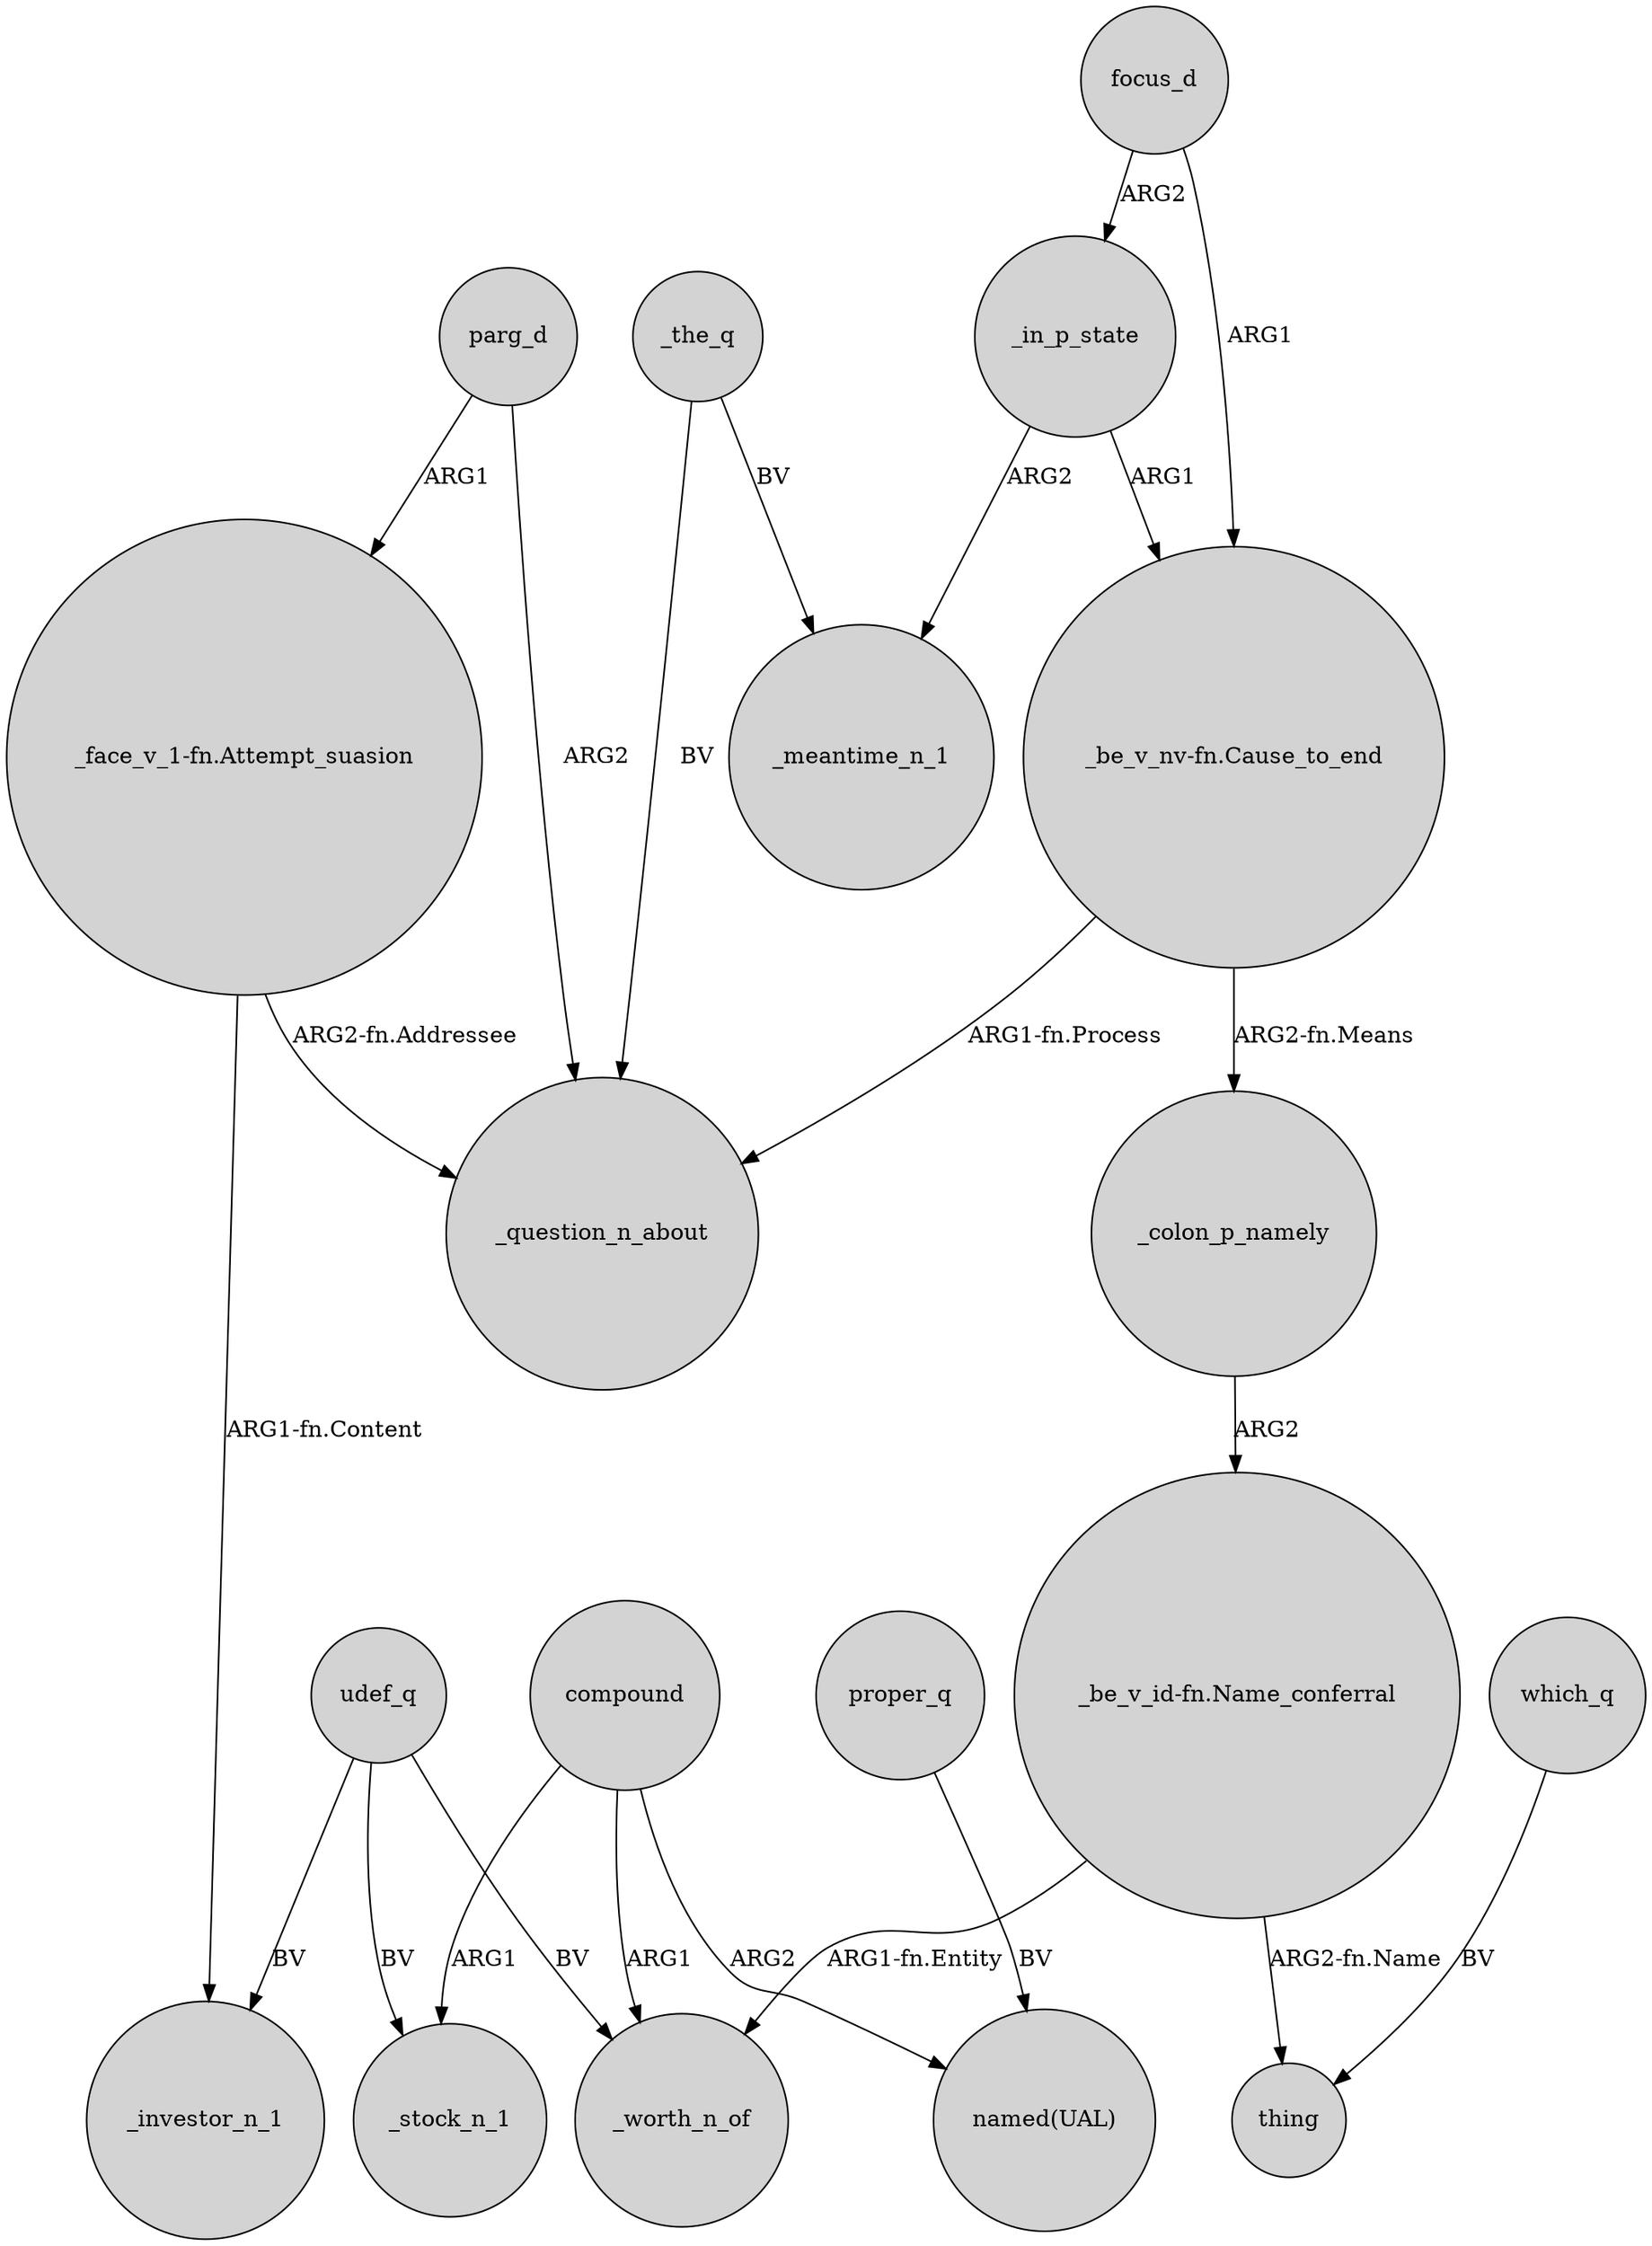 digraph {
	node [shape=circle style=filled]
	"_face_v_1-fn.Attempt_suasion" -> _investor_n_1 [label="ARG1-fn.Content"]
	focus_d -> _in_p_state [label=ARG2]
	"_be_v_id-fn.Name_conferral" -> thing [label="ARG2-fn.Name"]
	parg_d -> "_face_v_1-fn.Attempt_suasion" [label=ARG1]
	"_face_v_1-fn.Attempt_suasion" -> _question_n_about [label="ARG2-fn.Addressee"]
	compound -> _worth_n_of [label=ARG1]
	_the_q -> _question_n_about [label=BV]
	which_q -> thing [label=BV]
	"_be_v_nv-fn.Cause_to_end" -> _colon_p_namely [label="ARG2-fn.Means"]
	_the_q -> _meantime_n_1 [label=BV]
	compound -> _stock_n_1 [label=ARG1]
	proper_q -> "named(UAL)" [label=BV]
	udef_q -> _stock_n_1 [label=BV]
	focus_d -> "_be_v_nv-fn.Cause_to_end" [label=ARG1]
	"_be_v_nv-fn.Cause_to_end" -> _question_n_about [label="ARG1-fn.Process"]
	_colon_p_namely -> "_be_v_id-fn.Name_conferral" [label=ARG2]
	"_be_v_id-fn.Name_conferral" -> _worth_n_of [label="ARG1-fn.Entity"]
	_in_p_state -> _meantime_n_1 [label=ARG2]
	_in_p_state -> "_be_v_nv-fn.Cause_to_end" [label=ARG1]
	udef_q -> _worth_n_of [label=BV]
	compound -> "named(UAL)" [label=ARG2]
	udef_q -> _investor_n_1 [label=BV]
	parg_d -> _question_n_about [label=ARG2]
}
